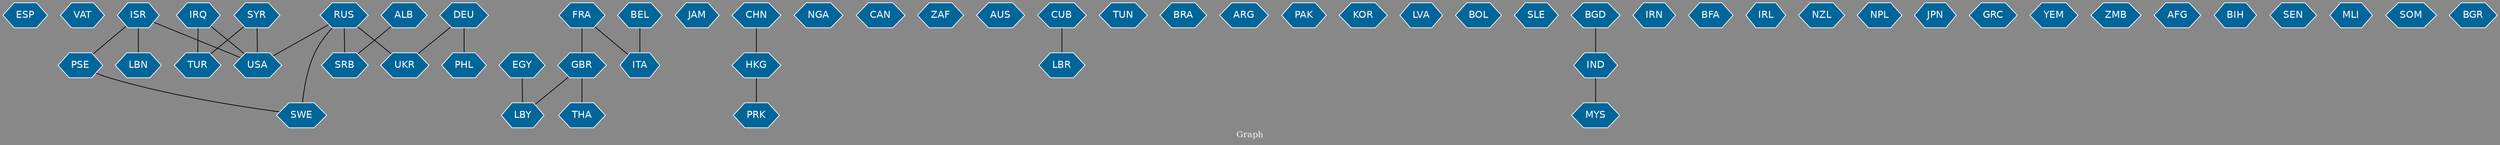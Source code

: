 // Countries together in item graph
graph {
	graph [bgcolor="#888888" fontcolor=white fontsize=12 label="Graph" outputorder=edgesfirst overlap=prism]
	node [color=white fillcolor="#006699" fontcolor=white fontname=Helvetica shape=hexagon style=filled]
	edge [arrowhead=open color=black fontcolor=white fontname=Courier fontsize=12]
		ESP [label=ESP]
		VAT [label=VAT]
		USA [label=USA]
		GBR [label=GBR]
		JAM [label=JAM]
		ISR [label=ISR]
		PSE [label=PSE]
		HKG [label=HKG]
		UKR [label=UKR]
		NGA [label=NGA]
		SRB [label=SRB]
		ALB [label=ALB]
		CAN [label=CAN]
		DEU [label=DEU]
		LBY [label=LBY]
		ZAF [label=ZAF]
		FRA [label=FRA]
		AUS [label=AUS]
		LBR [label=LBR]
		SWE [label=SWE]
		SYR [label=SYR]
		TUR [label=TUR]
		THA [label=THA]
		LBN [label=LBN]
		TUN [label=TUN]
		ITA [label=ITA]
		BRA [label=BRA]
		ARG [label=ARG]
		EGY [label=EGY]
		CHN [label=CHN]
		PAK [label=PAK]
		IRQ [label=IRQ]
		KOR [label=KOR]
		LVA [label=LVA]
		BOL [label=BOL]
		SLE [label=SLE]
		PHL [label=PHL]
		IND [label=IND]
		BGD [label=BGD]
		RUS [label=RUS]
		PRK [label=PRK]
		IRN [label=IRN]
		BFA [label=BFA]
		IRL [label=IRL]
		NZL [label=NZL]
		MYS [label=MYS]
		NPL [label=NPL]
		JPN [label=JPN]
		BEL [label=BEL]
		GRC [label=GRC]
		YEM [label=YEM]
		ZMB [label=ZMB]
		AFG [label=AFG]
		BIH [label=BIH]
		SEN [label=SEN]
		CUB [label=CUB]
		MLI [label=MLI]
		SOM [label=SOM]
		BGR [label=BGR]
			PSE -- SWE [weight=1]
			SYR -- USA [weight=1]
			DEU -- UKR [weight=1]
			ALB -- SRB [weight=1]
			SYR -- TUR [weight=1]
			FRA -- GBR [weight=3]
			DEU -- PHL [weight=2]
			IRQ -- USA [weight=1]
			BEL -- ITA [weight=1]
			ISR -- PSE [weight=2]
			GBR -- LBY [weight=1]
			HKG -- PRK [weight=2]
			IND -- MYS [weight=1]
			RUS -- USA [weight=1]
			CUB -- LBR [weight=1]
			RUS -- UKR [weight=4]
			RUS -- SRB [weight=1]
			BGD -- IND [weight=1]
			FRA -- ITA [weight=1]
			ISR -- USA [weight=2]
			EGY -- LBY [weight=1]
			GBR -- THA [weight=3]
			RUS -- SWE [weight=2]
			IRQ -- TUR [weight=1]
			ISR -- LBN [weight=1]
			CHN -- HKG [weight=1]
}